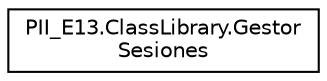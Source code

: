 digraph "Graphical Class Hierarchy"
{
 // INTERACTIVE_SVG=YES
 // LATEX_PDF_SIZE
  edge [fontname="Helvetica",fontsize="10",labelfontname="Helvetica",labelfontsize="10"];
  node [fontname="Helvetica",fontsize="10",shape=record];
  rankdir="LR";
  Node0 [label="PII_E13.ClassLibrary.Gestor\lSesiones",height=0.2,width=0.4,color="black", fillcolor="white", style="filled",URL="$classPII__E13_1_1ClassLibrary_1_1GestorSesiones.html",tooltip="Clase encargada de administrar todas las sesiones del sistema por lo que cumple con SRP y Expert...."];
}
